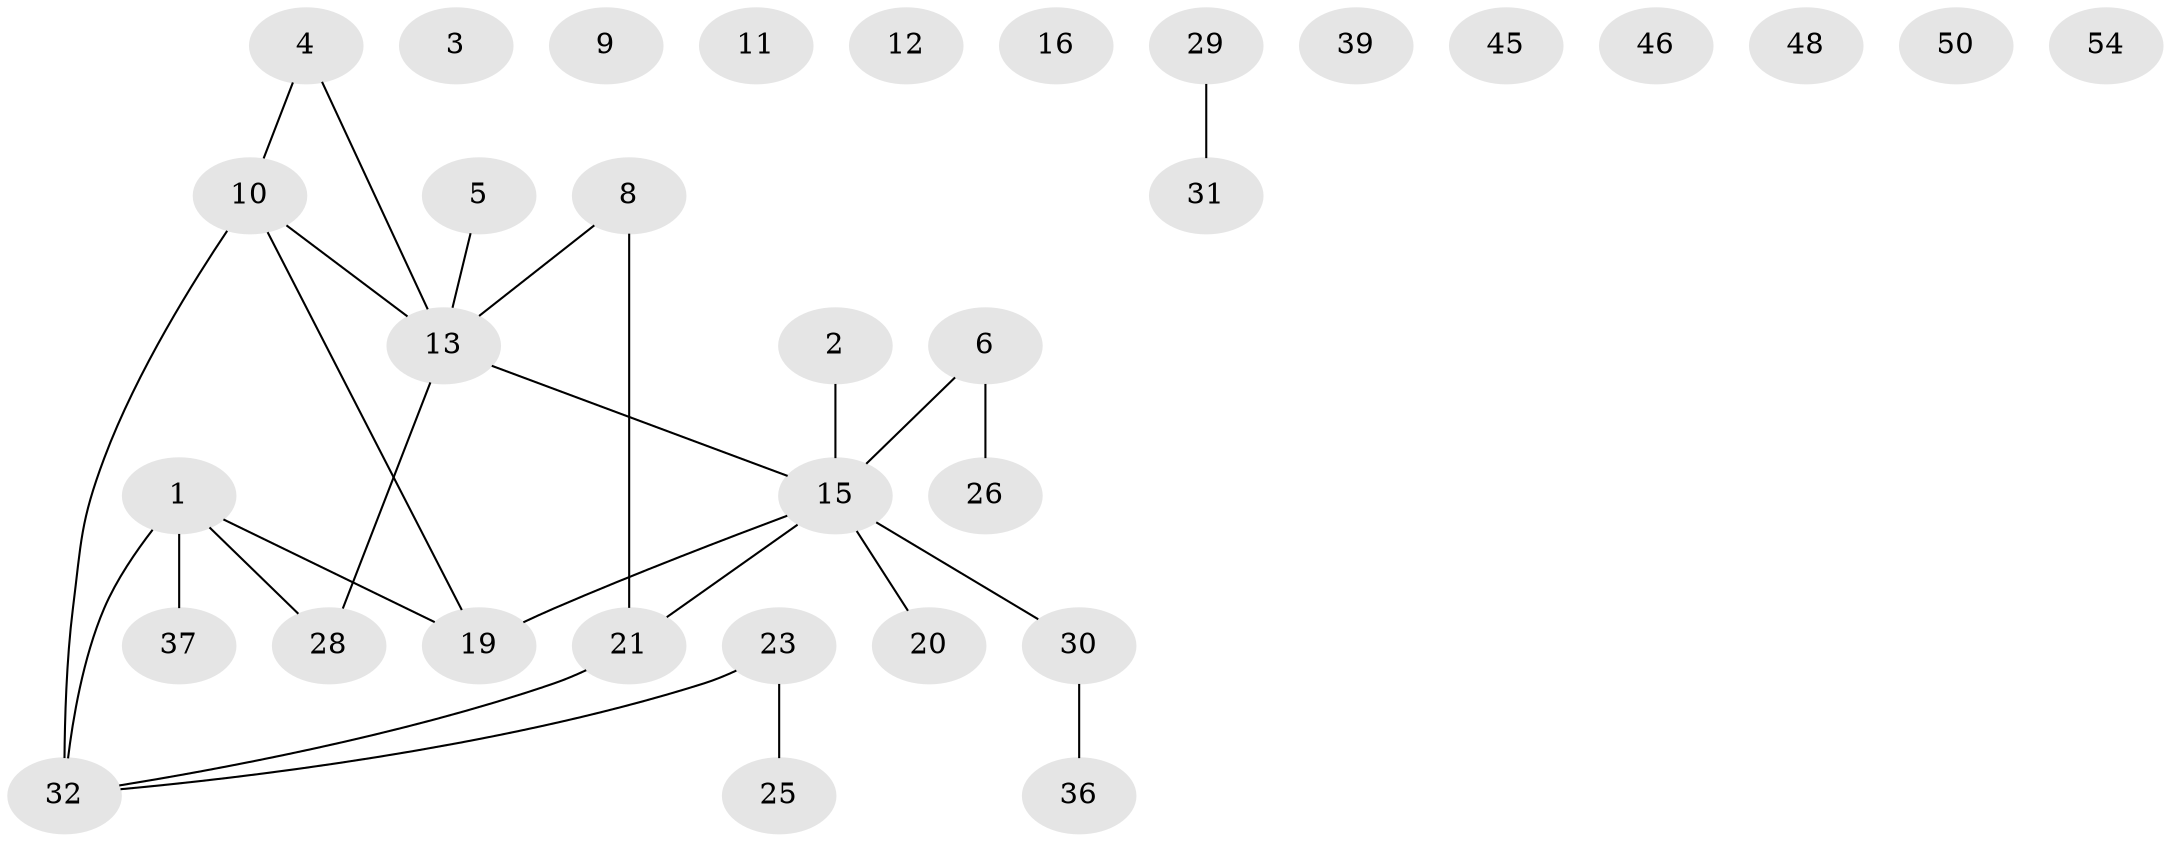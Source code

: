 // original degree distribution, {3: 0.18181818181818182, 0: 0.18181818181818182, 2: 0.32727272727272727, 1: 0.21818181818181817, 5: 0.03636363636363636, 6: 0.01818181818181818, 4: 0.03636363636363636}
// Generated by graph-tools (version 1.1) at 2025/16/03/04/25 18:16:32]
// undirected, 33 vertices, 26 edges
graph export_dot {
graph [start="1"]
  node [color=gray90,style=filled];
  1 [super="+33+35"];
  2 [super="+14+38"];
  3;
  4;
  5 [super="+7"];
  6;
  8;
  9;
  10 [super="+24"];
  11 [super="+44"];
  12;
  13 [super="+40+49+55"];
  15 [super="+34+18+17"];
  16;
  19;
  20 [super="+27"];
  21 [super="+22"];
  23;
  25;
  26;
  28;
  29;
  30 [super="+43"];
  31;
  32 [super="+53"];
  36;
  37;
  39;
  45;
  46;
  48;
  50;
  54;
  1 -- 32 [weight=2];
  1 -- 28;
  1 -- 37;
  1 -- 19;
  2 -- 15 [weight=2];
  4 -- 10;
  4 -- 13;
  5 -- 13;
  6 -- 26;
  6 -- 15;
  8 -- 21;
  8 -- 13;
  10 -- 19;
  10 -- 32;
  10 -- 13;
  13 -- 28;
  13 -- 15;
  15 -- 19;
  15 -- 30;
  15 -- 20 [weight=2];
  15 -- 21;
  21 -- 32;
  23 -- 25;
  23 -- 32;
  29 -- 31;
  30 -- 36;
}
